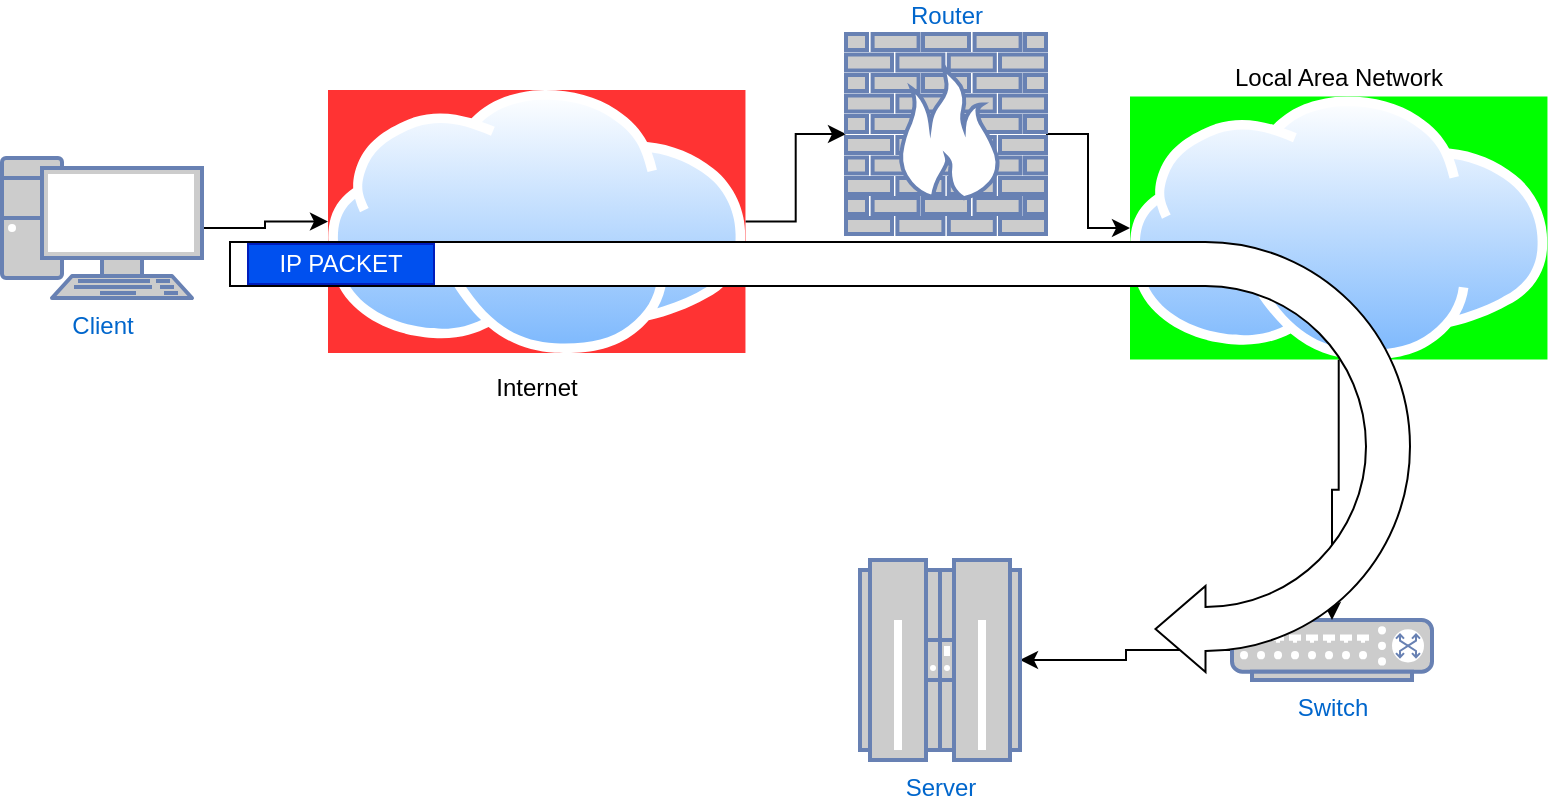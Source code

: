 <mxfile version="13.8.2" type="device"><diagram id="vRnmJ31qZB7iALz6VKHD" name="Page-1"><mxGraphModel dx="1422" dy="749" grid="0" gridSize="10" guides="1" tooltips="1" connect="1" arrows="1" fold="1" page="1" pageScale="1" pageWidth="850" pageHeight="1100" math="0" shadow="0"><root><mxCell id="0"/><mxCell id="1" parent="0"/><mxCell id="Q6E1zuW-0PKAiMAA2hIO-7" value="" style="edgeStyle=orthogonalEdgeStyle;rounded=0;orthogonalLoop=1;jettySize=auto;html=1;" parent="1" source="Q6E1zuW-0PKAiMAA2hIO-1" target="Q6E1zuW-0PKAiMAA2hIO-5" edge="1"><mxGeometry relative="1" as="geometry"/></mxCell><mxCell id="Q6E1zuW-0PKAiMAA2hIO-1" value="Internet" style="aspect=fixed;perimeter=ellipsePerimeter;html=1;align=center;shadow=0;dashed=0;spacingTop=3;image;image=img/lib/active_directory/internet_cloud.svg;imageBackground=#FF3333;" parent="1" vertex="1"><mxGeometry x="233" y="96" width="208.73" height="131.5" as="geometry"/></mxCell><mxCell id="Q6E1zuW-0PKAiMAA2hIO-3" value="" style="edgeStyle=orthogonalEdgeStyle;rounded=0;orthogonalLoop=1;jettySize=auto;html=1;" parent="1" source="Q6E1zuW-0PKAiMAA2hIO-2" target="Q6E1zuW-0PKAiMAA2hIO-1" edge="1"><mxGeometry relative="1" as="geometry"/></mxCell><mxCell id="Q6E1zuW-0PKAiMAA2hIO-2" value="Client" style="fontColor=#0066CC;verticalAlign=top;verticalLabelPosition=bottom;labelPosition=center;align=center;html=1;outlineConnect=0;fillColor=#CCCCCC;strokeColor=#6881B3;gradientColor=none;gradientDirection=north;strokeWidth=2;shape=mxgraph.networks.pc;" parent="1" vertex="1"><mxGeometry x="70" y="130" width="100" height="70" as="geometry"/></mxCell><mxCell id="MKoLlFMuqJbpzotrW8hN-1" value="" style="edgeStyle=orthogonalEdgeStyle;rounded=0;orthogonalLoop=1;jettySize=auto;html=1;entryX=1;entryY=0.5;entryDx=0;entryDy=0;entryPerimeter=0;" edge="1" parent="1" source="Q6E1zuW-0PKAiMAA2hIO-4" target="MKoLlFMuqJbpzotrW8hN-3"><mxGeometry relative="1" as="geometry"><mxPoint x="531.0" y="393.1" as="targetPoint"/></mxGeometry></mxCell><mxCell id="Q6E1zuW-0PKAiMAA2hIO-4" value="Switch" style="fontColor=#0066CC;verticalAlign=top;verticalLabelPosition=bottom;labelPosition=center;align=center;html=1;outlineConnect=0;fillColor=#CCCCCC;strokeColor=#6881B3;gradientColor=none;gradientDirection=north;strokeWidth=2;shape=mxgraph.networks.switch;" parent="1" vertex="1"><mxGeometry x="685" y="361" width="100" height="30" as="geometry"/></mxCell><mxCell id="Q6E1zuW-0PKAiMAA2hIO-8" value="" style="edgeStyle=orthogonalEdgeStyle;rounded=0;orthogonalLoop=1;jettySize=auto;html=1;" parent="1" source="Q6E1zuW-0PKAiMAA2hIO-5" target="Q6E1zuW-0PKAiMAA2hIO-6" edge="1"><mxGeometry relative="1" as="geometry"/></mxCell><mxCell id="Q6E1zuW-0PKAiMAA2hIO-5" value="Router" style="fontColor=#0066CC;verticalAlign=bottom;verticalLabelPosition=top;labelPosition=center;align=center;html=1;outlineConnect=0;fillColor=#CCCCCC;strokeColor=#6881B3;gradientColor=none;gradientDirection=north;strokeWidth=2;shape=mxgraph.networks.firewall;" parent="1" vertex="1"><mxGeometry x="492" y="68" width="100" height="100" as="geometry"/></mxCell><mxCell id="Q6E1zuW-0PKAiMAA2hIO-9" style="edgeStyle=orthogonalEdgeStyle;rounded=0;orthogonalLoop=1;jettySize=auto;html=1;entryX=0.5;entryY=0;entryDx=0;entryDy=0;entryPerimeter=0;" parent="1" source="Q6E1zuW-0PKAiMAA2hIO-6" target="Q6E1zuW-0PKAiMAA2hIO-4" edge="1"><mxGeometry relative="1" as="geometry"/></mxCell><mxCell id="Q6E1zuW-0PKAiMAA2hIO-6" value="Local Area Network" style="aspect=fixed;perimeter=ellipsePerimeter;html=1;align=center;shadow=0;dashed=0;spacingTop=3;image;image=img/lib/active_directory/internet_cloud.svg;imageBackground=#00FF00;labelPosition=center;verticalLabelPosition=top;verticalAlign=bottom;" parent="1" vertex="1"><mxGeometry x="634" y="99.25" width="208.73" height="131.5" as="geometry"/></mxCell><mxCell id="MKoLlFMuqJbpzotrW8hN-2" value="" style="html=1;shadow=0;dashed=0;align=center;verticalAlign=middle;shape=mxgraph.arrows2.uTurnArrow;dy=11;arrowHead=43;dx2=25;rotation=-180;" vertex="1" parent="1"><mxGeometry x="184" y="172" width="590" height="215" as="geometry"/></mxCell><mxCell id="MKoLlFMuqJbpzotrW8hN-3" value="Server" style="fontColor=#0066CC;verticalAlign=top;verticalLabelPosition=bottom;labelPosition=center;align=center;html=1;outlineConnect=0;fillColor=#CCCCCC;strokeColor=#6881B3;gradientColor=none;gradientDirection=north;strokeWidth=2;shape=mxgraph.networks.mainframe;" vertex="1" parent="1"><mxGeometry x="499" y="331" width="80" height="100" as="geometry"/></mxCell><mxCell id="MKoLlFMuqJbpzotrW8hN-5" value="IP PACKET" style="text;html=1;strokeColor=#001DBC;fillColor=#0050ef;align=center;verticalAlign=middle;whiteSpace=wrap;rounded=0;fontColor=#ffffff;" vertex="1" parent="1"><mxGeometry x="193" y="173" width="93" height="20" as="geometry"/></mxCell></root></mxGraphModel></diagram></mxfile>